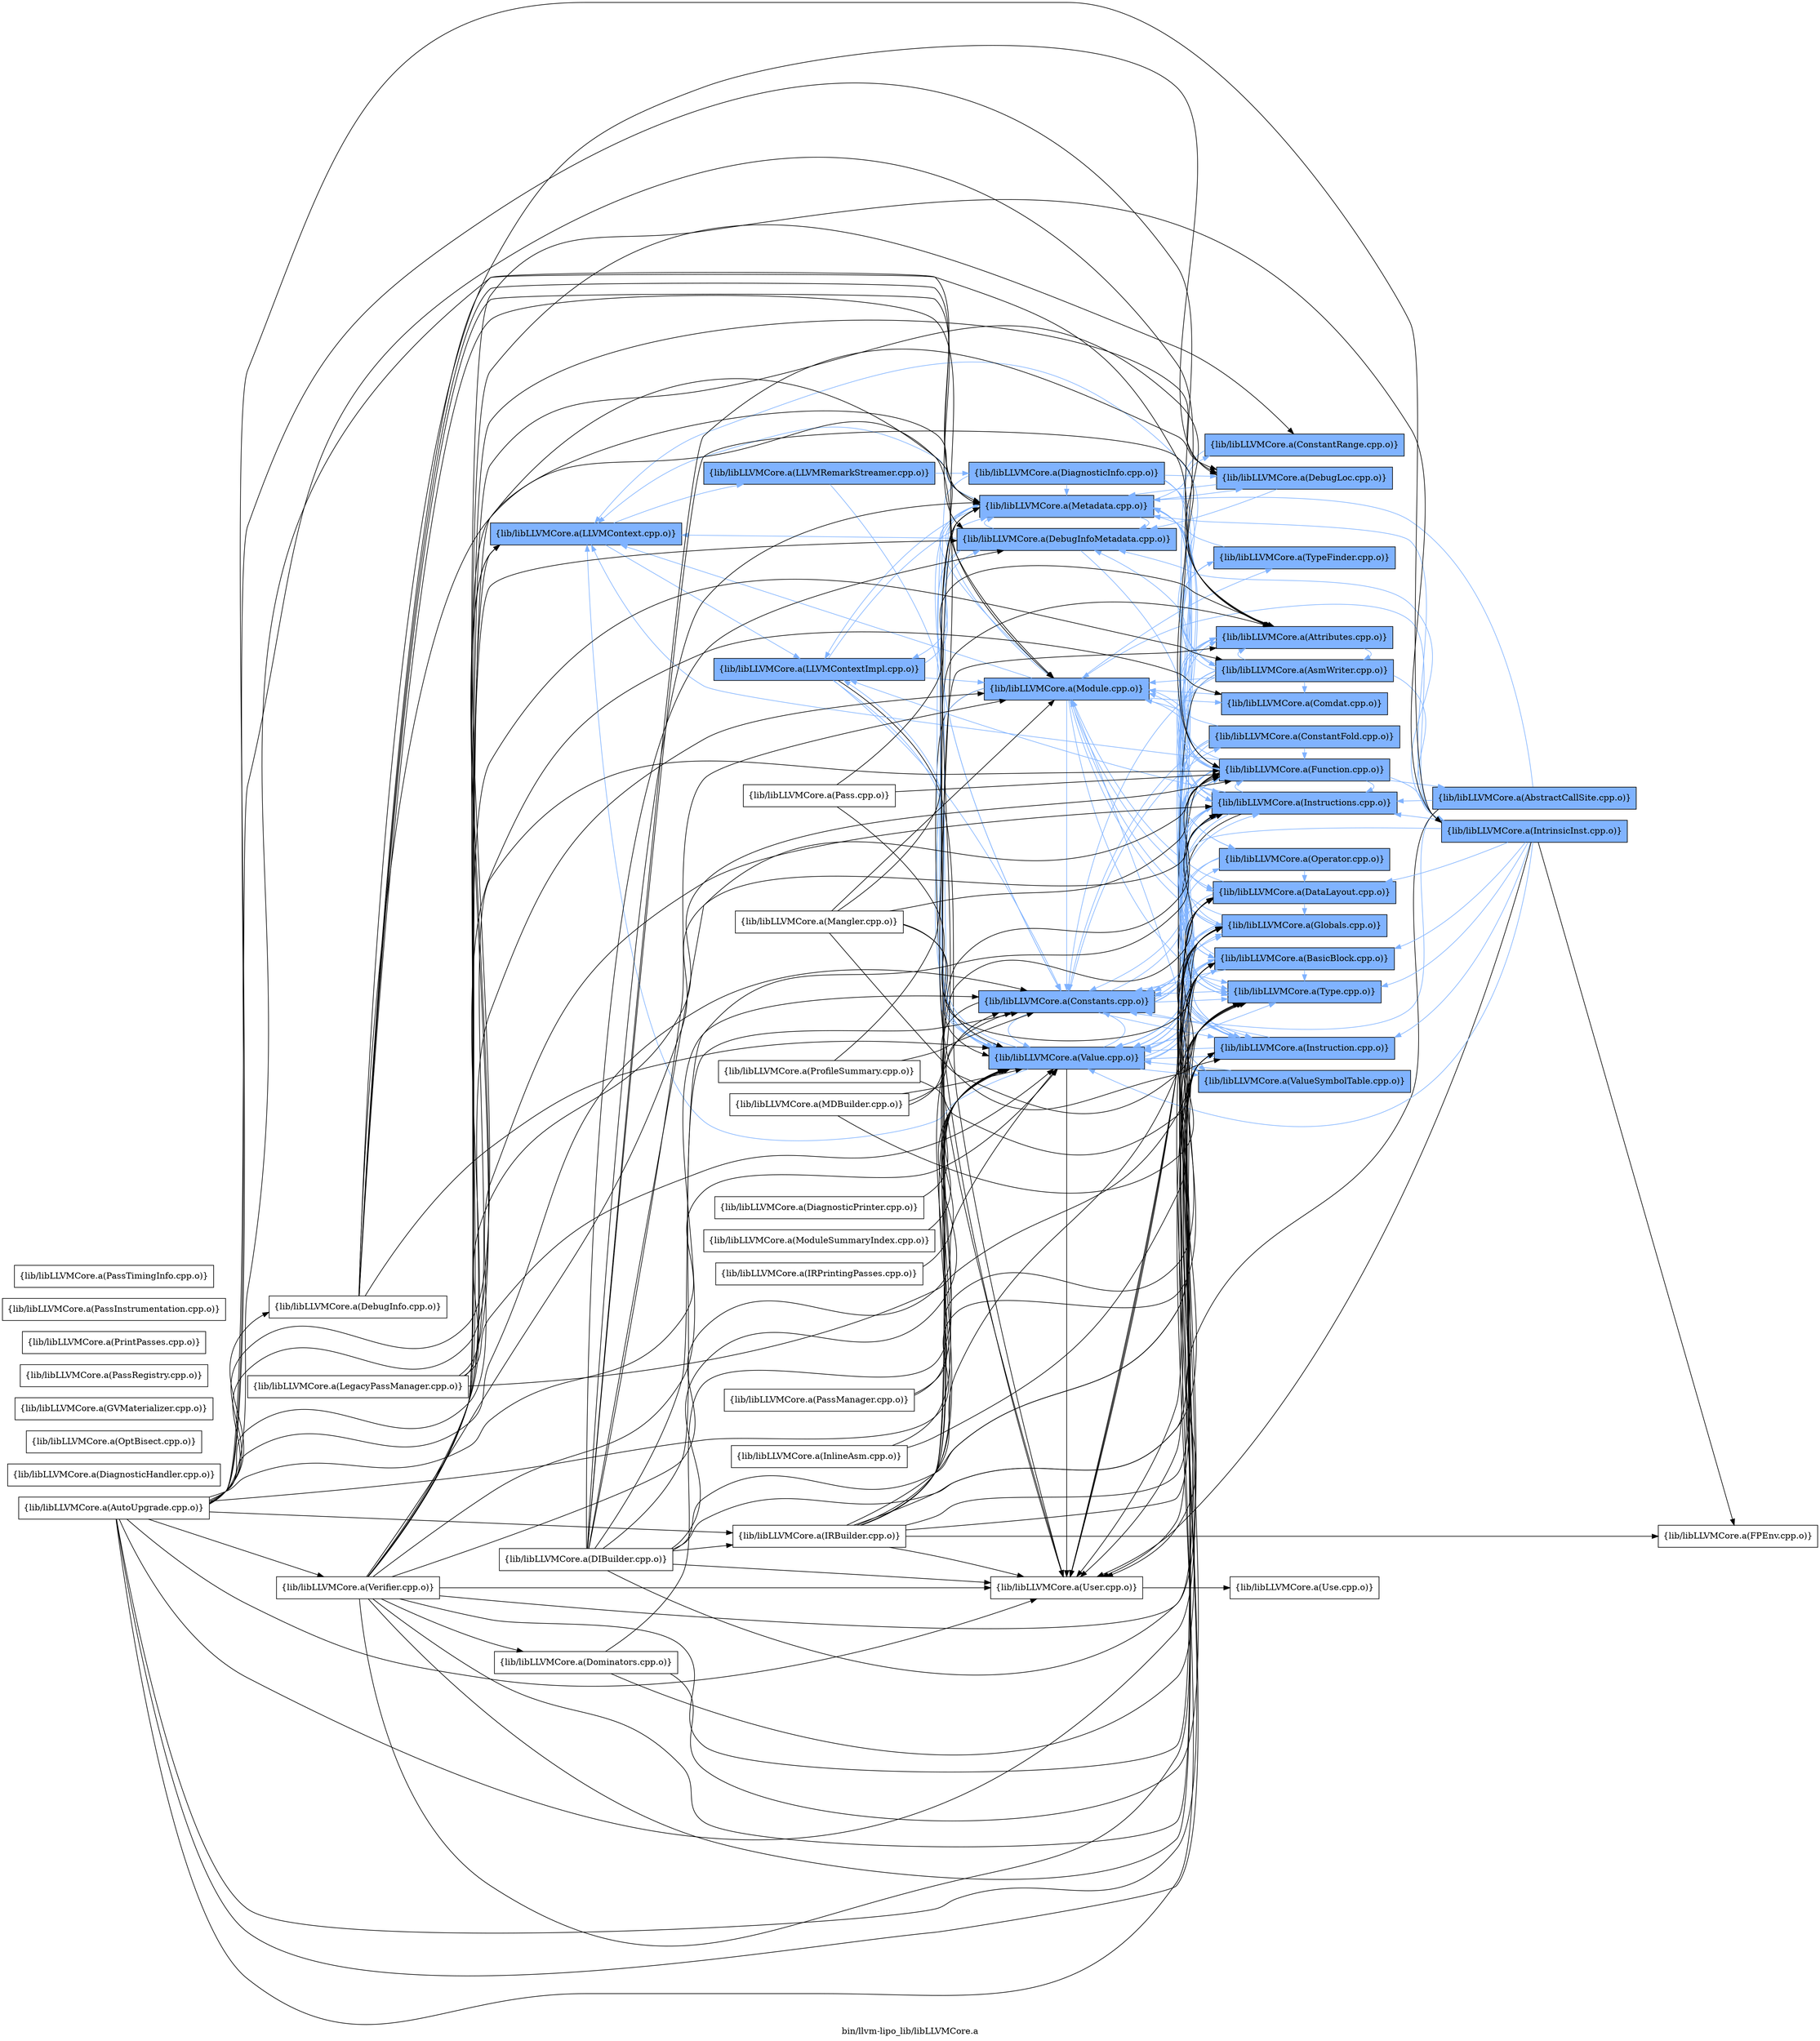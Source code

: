 digraph "bin/llvm-lipo_lib/libLLVMCore.a" {
	label="bin/llvm-lipo_lib/libLLVMCore.a";
	rankdir=LR;
	{ rank=same; Node0x55a2828f46f8;  }
	{ rank=same; Node0x55a2828f5508; Node0x55a2828f62c8;  }
	{ rank=same; Node0x55a2828ef5b8; Node0x55a2828f7808; Node0x55a2828eddf8; Node0x55a2828ee528; Node0x55a2828f01e8; Node0x55a2828efab8; Node0x55a2828eeac8;  }
	{ rank=same; Node0x55a2828f17c8; Node0x55a2828f1098; Node0x55a2828f0418; Node0x55a2828f3258; Node0x55a2828f3528; Node0x55a2828f2b78; Node0x55a2828ef068; Node0x55a2828f7358; Node0x55a2828ef338; Node0x55a2828f2808; Node0x55a2828f0b98; Node0x55a2828ee898; Node0x55a2828f63b8; Node0x55a2828ee078; Node0x55a2828efce8; Node0x55a2828ee168; Node0x55a2828f5dc8;  }
	{ rank=same; Node0x55a2828f37f8; Node0x55a2828f55a8;  }
	{ rank=same; Node0x55a2828f46f8;  }
	{ rank=same; Node0x55a2828f5508; Node0x55a2828f62c8;  }
	{ rank=same; Node0x55a2828ef5b8; Node0x55a2828f7808; Node0x55a2828eddf8; Node0x55a2828ee528; Node0x55a2828f01e8; Node0x55a2828efab8; Node0x55a2828eeac8;  }
	{ rank=same; Node0x55a2828f17c8; Node0x55a2828f1098; Node0x55a2828f0418; Node0x55a2828f3258; Node0x55a2828f3528; Node0x55a2828f2b78; Node0x55a2828ef068; Node0x55a2828f7358; Node0x55a2828ef338; Node0x55a2828f2808; Node0x55a2828f0b98; Node0x55a2828ee898; Node0x55a2828f63b8; Node0x55a2828ee078; Node0x55a2828efce8; Node0x55a2828ee168; Node0x55a2828f5dc8;  }
	{ rank=same; Node0x55a2828f37f8; Node0x55a2828f55a8;  }

	Node0x55a2828f46f8 [shape=record,shape=box,group=1,style=filled,fillcolor="0.600000 0.5 1",label="{lib/libLLVMCore.a(LLVMContext.cpp.o)}"];
	Node0x55a2828f46f8 -> Node0x55a2828f5508[color="0.600000 0.5 1"];
	Node0x55a2828f46f8 -> Node0x55a2828f62c8[color="0.600000 0.5 1"];
	Node0x55a2828ee528 [shape=record,shape=box,group=1,style=filled,fillcolor="0.600000 0.5 1",label="{lib/libLLVMCore.a(Module.cpp.o)}"];
	Node0x55a2828ee528 -> Node0x55a2828f2808[color="0.600000 0.5 1"];
	Node0x55a2828ee528 -> Node0x55a2828f0b98[color="0.600000 0.5 1"];
	Node0x55a2828ee528 -> Node0x55a2828f17c8[color="0.600000 0.5 1"];
	Node0x55a2828ee528 -> Node0x55a2828f1098[color="0.600000 0.5 1"];
	Node0x55a2828ee528 -> Node0x55a2828ef5b8[color="0.600000 0.5 1"];
	Node0x55a2828ee528 -> Node0x55a2828f46f8[color="0.600000 0.5 1"];
	Node0x55a2828ee528 -> Node0x55a2828eddf8[color="0.600000 0.5 1"];
	Node0x55a2828ee528 -> Node0x55a2828ef068[color="0.600000 0.5 1"];
	Node0x55a2828ee528 -> Node0x55a2828ee898[color="0.600000 0.5 1"];
	Node0x55a2828ee528 -> Node0x55a2828f01e8;
	Node0x55a2828ee528 -> Node0x55a2828efab8[color="0.600000 0.5 1"];
	Node0x55a2828ee528 -> Node0x55a2828f63b8[color="0.600000 0.5 1"];
	Node0x55a2828f2808 [shape=record,shape=box,group=1,style=filled,fillcolor="0.600000 0.5 1",label="{lib/libLLVMCore.a(Comdat.cpp.o)}"];
	Node0x55a2828f2808 -> Node0x55a2828ee528[color="0.600000 0.5 1"];
	Node0x55a2828f0b98 [shape=record,shape=box,group=1,style=filled,fillcolor="0.600000 0.5 1",label="{lib/libLLVMCore.a(DataLayout.cpp.o)}"];
	Node0x55a2828f0b98 -> Node0x55a2828f17c8[color="0.600000 0.5 1"];
	Node0x55a2828f0b98 -> Node0x55a2828ee528[color="0.600000 0.5 1"];
	Node0x55a2828f0b98 -> Node0x55a2828ef068[color="0.600000 0.5 1"];
	Node0x55a2828f17c8 [shape=record,shape=box,group=1,style=filled,fillcolor="0.600000 0.5 1",label="{lib/libLLVMCore.a(Globals.cpp.o)}"];
	Node0x55a2828f17c8 -> Node0x55a2828f1098[color="0.600000 0.5 1"];
	Node0x55a2828f17c8 -> Node0x55a2828ef5b8[color="0.600000 0.5 1"];
	Node0x55a2828f17c8 -> Node0x55a2828eddf8[color="0.600000 0.5 1"];
	Node0x55a2828f17c8 -> Node0x55a2828ee528[color="0.600000 0.5 1"];
	Node0x55a2828f17c8 -> Node0x55a2828ef068[color="0.600000 0.5 1"];
	Node0x55a2828f17c8 -> Node0x55a2828f01e8;
	Node0x55a2828f17c8 -> Node0x55a2828efab8[color="0.600000 0.5 1"];
	Node0x55a2828f7ad8 [shape=record,shape=box,group=0,label="{lib/libLLVMCore.a(Mangler.cpp.o)}"];
	Node0x55a2828f7ad8 -> Node0x55a2828f0b98;
	Node0x55a2828f7ad8 -> Node0x55a2828f17c8;
	Node0x55a2828f7ad8 -> Node0x55a2828f1098;
	Node0x55a2828f7ad8 -> Node0x55a2828ee168;
	Node0x55a2828f7ad8 -> Node0x55a2828ee528;
	Node0x55a2828f7ad8 -> Node0x55a2828efab8;
	Node0x55a2828eddf8 [shape=record,shape=box,group=1,style=filled,fillcolor="0.600000 0.5 1",label="{lib/libLLVMCore.a(Metadata.cpp.o)}"];
	Node0x55a2828eddf8 -> Node0x55a2828ef5b8[color="0.600000 0.5 1"];
	Node0x55a2828eddf8 -> Node0x55a2828f7808[color="0.600000 0.5 1"];
	Node0x55a2828eddf8 -> Node0x55a2828f7358[color="0.600000 0.5 1"];
	Node0x55a2828eddf8 -> Node0x55a2828f46f8[color="0.600000 0.5 1"];
	Node0x55a2828eddf8 -> Node0x55a2828ef338[color="0.600000 0.5 1"];
	Node0x55a2828eddf8 -> Node0x55a2828f5508[color="0.600000 0.5 1"];
	Node0x55a2828eddf8 -> Node0x55a2828ee528[color="0.600000 0.5 1"];
	Node0x55a2828eddf8 -> Node0x55a2828ef068[color="0.600000 0.5 1"];
	Node0x55a2828eddf8 -> Node0x55a2828efab8[color="0.600000 0.5 1"];
	Node0x55a2828efab8 [shape=record,shape=box,group=1,style=filled,fillcolor="0.600000 0.5 1",label="{lib/libLLVMCore.a(Value.cpp.o)}"];
	Node0x55a2828efab8 -> Node0x55a2828f0b98[color="0.600000 0.5 1"];
	Node0x55a2828efab8 -> Node0x55a2828f17c8[color="0.600000 0.5 1"];
	Node0x55a2828efab8 -> Node0x55a2828f1098[color="0.600000 0.5 1"];
	Node0x55a2828efab8 -> Node0x55a2828ef5b8[color="0.600000 0.5 1"];
	Node0x55a2828efab8 -> Node0x55a2828efce8[color="0.600000 0.5 1"];
	Node0x55a2828efab8 -> Node0x55a2828ee168[color="0.600000 0.5 1"];
	Node0x55a2828efab8 -> Node0x55a2828f3258[color="0.600000 0.5 1"];
	Node0x55a2828efab8 -> Node0x55a2828f3528[color="0.600000 0.5 1"];
	Node0x55a2828efab8 -> Node0x55a2828f46f8[color="0.600000 0.5 1"];
	Node0x55a2828efab8 -> Node0x55a2828f5508[color="0.600000 0.5 1"];
	Node0x55a2828efab8 -> Node0x55a2828eddf8[color="0.600000 0.5 1"];
	Node0x55a2828efab8 -> Node0x55a2828ef068[color="0.600000 0.5 1"];
	Node0x55a2828efab8 -> Node0x55a2828f01e8;
	Node0x55a2828efab8 -> Node0x55a2828f63b8[color="0.600000 0.5 1"];
	Node0x55a2828ef068 [shape=record,shape=box,group=1,style=filled,fillcolor="0.600000 0.5 1",label="{lib/libLLVMCore.a(Type.cpp.o)}"];
	Node0x55a2828ef068 -> Node0x55a2828ef5b8[color="0.600000 0.5 1"];
	Node0x55a2828f1098 [shape=record,shape=box,group=1,style=filled,fillcolor="0.600000 0.5 1",label="{lib/libLLVMCore.a(Function.cpp.o)}"];
	Node0x55a2828f1098 -> Node0x55a2828f0b98[color="0.600000 0.5 1"];
	Node0x55a2828f1098 -> Node0x55a2828ef5b8[color="0.600000 0.5 1"];
	Node0x55a2828f1098 -> Node0x55a2828efce8[color="0.600000 0.5 1"];
	Node0x55a2828f1098 -> Node0x55a2828ee168[color="0.600000 0.5 1"];
	Node0x55a2828f1098 -> Node0x55a2828f37f8[color="0.600000 0.5 1"];
	Node0x55a2828f1098 -> Node0x55a2828f3528[color="0.600000 0.5 1"];
	Node0x55a2828f1098 -> Node0x55a2828f55a8[color="0.600000 0.5 1"];
	Node0x55a2828f1098 -> Node0x55a2828f46f8[color="0.600000 0.5 1"];
	Node0x55a2828f1098 -> Node0x55a2828eddf8[color="0.600000 0.5 1"];
	Node0x55a2828f1098 -> Node0x55a2828ee528[color="0.600000 0.5 1"];
	Node0x55a2828f1098 -> Node0x55a2828ef068[color="0.600000 0.5 1"];
	Node0x55a2828f1098 -> Node0x55a2828f01e8;
	Node0x55a2828f1098 -> Node0x55a2828efab8[color="0.600000 0.5 1"];
	Node0x55a2828f1098 -> Node0x55a2828f63b8[color="0.600000 0.5 1"];
	Node0x55a2828ef5b8 [shape=record,shape=box,group=1,style=filled,fillcolor="0.600000 0.5 1",label="{lib/libLLVMCore.a(Constants.cpp.o)}"];
	Node0x55a2828ef5b8 -> Node0x55a2828f17c8[color="0.600000 0.5 1"];
	Node0x55a2828ef5b8 -> Node0x55a2828f1098[color="0.600000 0.5 1"];
	Node0x55a2828ef5b8 -> Node0x55a2828f0418[color="0.600000 0.5 1"];
	Node0x55a2828ef5b8 -> Node0x55a2828f3258[color="0.600000 0.5 1"];
	Node0x55a2828ef5b8 -> Node0x55a2828f3528[color="0.600000 0.5 1"];
	Node0x55a2828ef5b8 -> Node0x55a2828f2b78[color="0.600000 0.5 1"];
	Node0x55a2828ef5b8 -> Node0x55a2828ef068[color="0.600000 0.5 1"];
	Node0x55a2828ef5b8 -> Node0x55a2828f01e8;
	Node0x55a2828ef5b8 -> Node0x55a2828efab8[color="0.600000 0.5 1"];
	Node0x55a2828f01e8 [shape=record,shape=box,group=0,label="{lib/libLLVMCore.a(User.cpp.o)}"];
	Node0x55a2828f01e8 -> Node0x55a2828ee078;
	Node0x55a2828efce8 [shape=record,shape=box,group=1,style=filled,fillcolor="0.600000 0.5 1",label="{lib/libLLVMCore.a(BasicBlock.cpp.o)}"];
	Node0x55a2828efce8 -> Node0x55a2828ef5b8[color="0.600000 0.5 1"];
	Node0x55a2828efce8 -> Node0x55a2828f3258[color="0.600000 0.5 1"];
	Node0x55a2828efce8 -> Node0x55a2828eddf8[color="0.600000 0.5 1"];
	Node0x55a2828efce8 -> Node0x55a2828ef068[color="0.600000 0.5 1"];
	Node0x55a2828efce8 -> Node0x55a2828f01e8;
	Node0x55a2828efce8 -> Node0x55a2828efab8[color="0.600000 0.5 1"];
	Node0x55a2828efce8 -> Node0x55a2828f63b8[color="0.600000 0.5 1"];
	Node0x55a2828ee168 [shape=record,shape=box,group=1,style=filled,fillcolor="0.600000 0.5 1",label="{lib/libLLVMCore.a(Attributes.cpp.o)}"];
	Node0x55a2828ee168 -> Node0x55a2828f1098[color="0.600000 0.5 1"];
	Node0x55a2828ee168 -> Node0x55a2828f5dc8[color="0.600000 0.5 1"];
	Node0x55a2828f37f8 [shape=record,shape=box,group=1,style=filled,fillcolor="0.600000 0.5 1",label="{lib/libLLVMCore.a(AbstractCallSite.cpp.o)}"];
	Node0x55a2828f37f8 -> Node0x55a2828ef5b8[color="0.600000 0.5 1"];
	Node0x55a2828f37f8 -> Node0x55a2828f3528[color="0.600000 0.5 1"];
	Node0x55a2828f37f8 -> Node0x55a2828eddf8[color="0.600000 0.5 1"];
	Node0x55a2828f37f8 -> Node0x55a2828f01e8;
	Node0x55a2828f3528 [shape=record,shape=box,group=1,style=filled,fillcolor="0.600000 0.5 1",label="{lib/libLLVMCore.a(Instructions.cpp.o)}"];
	Node0x55a2828f3528 -> Node0x55a2828f0b98[color="0.600000 0.5 1"];
	Node0x55a2828f3528 -> Node0x55a2828f1098[color="0.600000 0.5 1"];
	Node0x55a2828f3528 -> Node0x55a2828ef5b8[color="0.600000 0.5 1"];
	Node0x55a2828f3528 -> Node0x55a2828efce8[color="0.600000 0.5 1"];
	Node0x55a2828f3528 -> Node0x55a2828ee168[color="0.600000 0.5 1"];
	Node0x55a2828f3528 -> Node0x55a2828f3258[color="0.600000 0.5 1"];
	Node0x55a2828f3528 -> Node0x55a2828f5508[color="0.600000 0.5 1"];
	Node0x55a2828f3528 -> Node0x55a2828eddf8[color="0.600000 0.5 1"];
	Node0x55a2828f3528 -> Node0x55a2828ee528[color="0.600000 0.5 1"];
	Node0x55a2828f3528 -> Node0x55a2828ef068[color="0.600000 0.5 1"];
	Node0x55a2828f3528 -> Node0x55a2828f01e8;
	Node0x55a2828f3528 -> Node0x55a2828efab8[color="0.600000 0.5 1"];
	Node0x55a2828f55a8 [shape=record,shape=box,group=1,style=filled,fillcolor="0.600000 0.5 1",label="{lib/libLLVMCore.a(IntrinsicInst.cpp.o)}"];
	Node0x55a2828f55a8 -> Node0x55a2828f0b98[color="0.600000 0.5 1"];
	Node0x55a2828f55a8 -> Node0x55a2828ef5b8[color="0.600000 0.5 1"];
	Node0x55a2828f55a8 -> Node0x55a2828efce8[color="0.600000 0.5 1"];
	Node0x55a2828f55a8 -> Node0x55a2828f7808[color="0.600000 0.5 1"];
	Node0x55a2828f55a8 -> Node0x55a2828f3258[color="0.600000 0.5 1"];
	Node0x55a2828f55a8 -> Node0x55a2828f3528[color="0.600000 0.5 1"];
	Node0x55a2828f55a8 -> Node0x55a2828f4428;
	Node0x55a2828f55a8 -> Node0x55a2828eddf8[color="0.600000 0.5 1"];
	Node0x55a2828f55a8 -> Node0x55a2828ee528[color="0.600000 0.5 1"];
	Node0x55a2828f55a8 -> Node0x55a2828ef068[color="0.600000 0.5 1"];
	Node0x55a2828f55a8 -> Node0x55a2828f01e8;
	Node0x55a2828f55a8 -> Node0x55a2828efab8[color="0.600000 0.5 1"];
	Node0x55a2828f63b8 [shape=record,shape=box,group=1,style=filled,fillcolor="0.600000 0.5 1",label="{lib/libLLVMCore.a(ValueSymbolTable.cpp.o)}"];
	Node0x55a2828f63b8 -> Node0x55a2828efab8[color="0.600000 0.5 1"];
	Node0x55a2828f0418 [shape=record,shape=box,group=1,style=filled,fillcolor="0.600000 0.5 1",label="{lib/libLLVMCore.a(ConstantFold.cpp.o)}"];
	Node0x55a2828f0418 -> Node0x55a2828f17c8[color="0.600000 0.5 1"];
	Node0x55a2828f0418 -> Node0x55a2828f1098[color="0.600000 0.5 1"];
	Node0x55a2828f0418 -> Node0x55a2828ef5b8[color="0.600000 0.5 1"];
	Node0x55a2828f0418 -> Node0x55a2828f3528[color="0.600000 0.5 1"];
	Node0x55a2828f0418 -> Node0x55a2828ee528[color="0.600000 0.5 1"];
	Node0x55a2828f0418 -> Node0x55a2828f2b78[color="0.600000 0.5 1"];
	Node0x55a2828f0418 -> Node0x55a2828ef068[color="0.600000 0.5 1"];
	Node0x55a2828f0418 -> Node0x55a2828efab8[color="0.600000 0.5 1"];
	Node0x55a2828f3258 [shape=record,shape=box,group=1,style=filled,fillcolor="0.600000 0.5 1",label="{lib/libLLVMCore.a(Instruction.cpp.o)}"];
	Node0x55a2828f3258 -> Node0x55a2828ef5b8[color="0.600000 0.5 1"];
	Node0x55a2828f3258 -> Node0x55a2828efce8[color="0.600000 0.5 1"];
	Node0x55a2828f3258 -> Node0x55a2828ee168[color="0.600000 0.5 1"];
	Node0x55a2828f3258 -> Node0x55a2828f3528[color="0.600000 0.5 1"];
	Node0x55a2828f3258 -> Node0x55a2828eddf8[color="0.600000 0.5 1"];
	Node0x55a2828f3258 -> Node0x55a2828f01e8;
	Node0x55a2828f3258 -> Node0x55a2828efab8[color="0.600000 0.5 1"];
	Node0x55a2828f2b78 [shape=record,shape=box,group=1,style=filled,fillcolor="0.600000 0.5 1",label="{lib/libLLVMCore.a(Operator.cpp.o)}"];
	Node0x55a2828f2b78 -> Node0x55a2828f0b98[color="0.600000 0.5 1"];
	Node0x55a2828f2b78 -> Node0x55a2828ef5b8[color="0.600000 0.5 1"];
	Node0x55a2828f2b78 -> Node0x55a2828ef068[color="0.600000 0.5 1"];
	Node0x55a2828f5dc8 [shape=record,shape=box,group=1,style=filled,fillcolor="0.600000 0.5 1",label="{lib/libLLVMCore.a(AsmWriter.cpp.o)}"];
	Node0x55a2828f5dc8 -> Node0x55a2828f2808[color="0.600000 0.5 1"];
	Node0x55a2828f5dc8 -> Node0x55a2828f17c8[color="0.600000 0.5 1"];
	Node0x55a2828f5dc8 -> Node0x55a2828f1098[color="0.600000 0.5 1"];
	Node0x55a2828f5dc8 -> Node0x55a2828ef5b8[color="0.600000 0.5 1"];
	Node0x55a2828f5dc8 -> Node0x55a2828efce8[color="0.600000 0.5 1"];
	Node0x55a2828f5dc8 -> Node0x55a2828ee168[color="0.600000 0.5 1"];
	Node0x55a2828f5dc8 -> Node0x55a2828f7808[color="0.600000 0.5 1"];
	Node0x55a2828f5dc8 -> Node0x55a2828f3258[color="0.600000 0.5 1"];
	Node0x55a2828f5dc8 -> Node0x55a2828f3528[color="0.600000 0.5 1"];
	Node0x55a2828f5dc8 -> Node0x55a2828f55a8[color="0.600000 0.5 1"];
	Node0x55a2828f5dc8 -> Node0x55a2828f46f8[color="0.600000 0.5 1"];
	Node0x55a2828f5dc8 -> Node0x55a2828eddf8[color="0.600000 0.5 1"];
	Node0x55a2828f5dc8 -> Node0x55a2828ee528[color="0.600000 0.5 1"];
	Node0x55a2828f5dc8 -> Node0x55a2828f2b78[color="0.600000 0.5 1"];
	Node0x55a2828f5dc8 -> Node0x55a2828ef068[color="0.600000 0.5 1"];
	Node0x55a2828f5dc8 -> Node0x55a2828ee898[color="0.600000 0.5 1"];
	Node0x55a2828f5dc8 -> Node0x55a2828f01e8;
	Node0x55a2828f5dc8 -> Node0x55a2828efab8[color="0.600000 0.5 1"];
	Node0x55a2828f7808 [shape=record,shape=box,group=1,style=filled,fillcolor="0.600000 0.5 1",label="{lib/libLLVMCore.a(DebugInfoMetadata.cpp.o)}"];
	Node0x55a2828f7808 -> Node0x55a2828ef5b8[color="0.600000 0.5 1"];
	Node0x55a2828f7808 -> Node0x55a2828f46f8[color="0.600000 0.5 1"];
	Node0x55a2828f7808 -> Node0x55a2828f5508[color="0.600000 0.5 1"];
	Node0x55a2828f7808 -> Node0x55a2828eddf8[color="0.600000 0.5 1"];
	Node0x55a2828f7808 -> Node0x55a2828ef068[color="0.600000 0.5 1"];
	Node0x55a2828ee898 [shape=record,shape=box,group=1,style=filled,fillcolor="0.600000 0.5 1",label="{lib/libLLVMCore.a(TypeFinder.cpp.o)}"];
	Node0x55a2828ee898 -> Node0x55a2828f17c8[color="0.600000 0.5 1"];
	Node0x55a2828ee898 -> Node0x55a2828f1098[color="0.600000 0.5 1"];
	Node0x55a2828ee898 -> Node0x55a2828eddf8[color="0.600000 0.5 1"];
	Node0x55a2828f5508 [shape=record,shape=box,group=1,style=filled,fillcolor="0.600000 0.5 1",label="{lib/libLLVMCore.a(LLVMContextImpl.cpp.o)}"];
	Node0x55a2828f5508 -> Node0x55a2828ef5b8[color="0.600000 0.5 1"];
	Node0x55a2828f5508 -> Node0x55a2828f7808[color="0.600000 0.5 1"];
	Node0x55a2828f5508 -> Node0x55a2828eddf8[color="0.600000 0.5 1"];
	Node0x55a2828f5508 -> Node0x55a2828ee528[color="0.600000 0.5 1"];
	Node0x55a2828f5508 -> Node0x55a2828f01e8;
	Node0x55a2828f5508 -> Node0x55a2828efab8[color="0.600000 0.5 1"];
	Node0x55a2828f7358 [shape=record,shape=box,group=1,style=filled,fillcolor="0.600000 0.5 1",label="{lib/libLLVMCore.a(ConstantRange.cpp.o)}"];
	Node0x55a2828f7358 -> Node0x55a2828f3528[color="0.600000 0.5 1"];
	Node0x55a2828f4428 [shape=record,shape=box,group=0,label="{lib/libLLVMCore.a(FPEnv.cpp.o)}"];
	Node0x55a2828f62c8 [shape=record,shape=box,group=1,style=filled,fillcolor="0.600000 0.5 1",label="{lib/libLLVMCore.a(LLVMRemarkStreamer.cpp.o)}"];
	Node0x55a2828f62c8 -> Node0x55a2828eeac8[color="0.600000 0.5 1"];
	Node0x55a2828f62c8 -> Node0x55a2828efab8[color="0.600000 0.5 1"];
	Node0x55a2828ede48 [shape=record,shape=box,group=0,label="{lib/libLLVMCore.a(DiagnosticPrinter.cpp.o)}"];
	Node0x55a2828ede48 -> Node0x55a2828efab8;
	Node0x55a2828eeac8 [shape=record,shape=box,group=1,style=filled,fillcolor="0.600000 0.5 1",label="{lib/libLLVMCore.a(DiagnosticInfo.cpp.o)}"];
	Node0x55a2828eeac8 -> Node0x55a2828f1098[color="0.600000 0.5 1"];
	Node0x55a2828eeac8 -> Node0x55a2828f5dc8[color="0.600000 0.5 1"];
	Node0x55a2828eeac8 -> Node0x55a2828f3258[color="0.600000 0.5 1"];
	Node0x55a2828eeac8 -> Node0x55a2828ef338[color="0.600000 0.5 1"];
	Node0x55a2828eeac8 -> Node0x55a2828eddf8[color="0.600000 0.5 1"];
	Node0x55a2828eeac8 -> Node0x55a2828efab8[color="0.600000 0.5 1"];
	Node0x55a2828ef338 [shape=record,shape=box,group=1,style=filled,fillcolor="0.600000 0.5 1",label="{lib/libLLVMCore.a(DebugLoc.cpp.o)}"];
	Node0x55a2828ef338 -> Node0x55a2828f7808[color="0.600000 0.5 1"];
	Node0x55a2828ef338 -> Node0x55a2828eddf8[color="0.600000 0.5 1"];
	Node0x55a2828ef388 [shape=record,shape=box,group=0,label="{lib/libLLVMCore.a(DebugInfo.cpp.o)}"];
	Node0x55a2828ef388 -> Node0x55a2828f1098;
	Node0x55a2828ef388 -> Node0x55a2828f7808;
	Node0x55a2828ef388 -> Node0x55a2828f3258;
	Node0x55a2828ef388 -> Node0x55a2828ef338;
	Node0x55a2828ef388 -> Node0x55a2828eddf8;
	Node0x55a2828ef388 -> Node0x55a2828ee528;
	Node0x55a2828ef388 -> Node0x55a2828efab8;
	Node0x55a2828f0058 [shape=record,shape=box,group=0,label="{lib/libLLVMCore.a(DIBuilder.cpp.o)}"];
	Node0x55a2828f0058 -> Node0x55a2828f1098;
	Node0x55a2828f0058 -> Node0x55a2828ef5b8;
	Node0x55a2828f0058 -> Node0x55a2828efce8;
	Node0x55a2828f0058 -> Node0x55a2828ee168;
	Node0x55a2828f0058 -> Node0x55a2828f7808;
	Node0x55a2828f0058 -> Node0x55a2828f3258;
	Node0x55a2828f0058 -> Node0x55a2828f3528;
	Node0x55a2828f0058 -> Node0x55a2828ef338;
	Node0x55a2828f0058 -> Node0x55a2828f0328;
	Node0x55a2828f0058 -> Node0x55a2828eddf8;
	Node0x55a2828f0058 -> Node0x55a2828ee528;
	Node0x55a2828f0058 -> Node0x55a2828ef068;
	Node0x55a2828f0058 -> Node0x55a2828f01e8;
	Node0x55a2828f0058 -> Node0x55a2828efab8;
	Node0x55a2828f0328 [shape=record,shape=box,group=0,label="{lib/libLLVMCore.a(IRBuilder.cpp.o)}"];
	Node0x55a2828f0328 -> Node0x55a2828f0b98;
	Node0x55a2828f0328 -> Node0x55a2828f17c8;
	Node0x55a2828f0328 -> Node0x55a2828f1098;
	Node0x55a2828f0328 -> Node0x55a2828ef5b8;
	Node0x55a2828f0328 -> Node0x55a2828efce8;
	Node0x55a2828f0328 -> Node0x55a2828ee168;
	Node0x55a2828f0328 -> Node0x55a2828f3258;
	Node0x55a2828f0328 -> Node0x55a2828f3528;
	Node0x55a2828f0328 -> Node0x55a2828f4428;
	Node0x55a2828f0328 -> Node0x55a2828eddf8;
	Node0x55a2828f0328 -> Node0x55a2828ef068;
	Node0x55a2828f0328 -> Node0x55a2828f01e8;
	Node0x55a2828f0328 -> Node0x55a2828efab8;
	Node0x55a2828f5b48 [shape=record,shape=box,group=0,label="{lib/libLLVMCore.a(DiagnosticHandler.cpp.o)}"];
	Node0x55a2828f72b8 [shape=record,shape=box,group=0,label="{lib/libLLVMCore.a(MDBuilder.cpp.o)}"];
	Node0x55a2828f72b8 -> Node0x55a2828ef5b8;
	Node0x55a2828f72b8 -> Node0x55a2828eddf8;
	Node0x55a2828f72b8 -> Node0x55a2828ef068;
	Node0x55a2828f72b8 -> Node0x55a2828efab8;
	Node0x55a2828ef478 [shape=record,shape=box,group=0,label="{lib/libLLVMCore.a(ModuleSummaryIndex.cpp.o)}"];
	Node0x55a2828ef478 -> Node0x55a2828efab8;
	Node0x55a2828f24e8 [shape=record,shape=box,group=0,label="{lib/libLLVMCore.a(OptBisect.cpp.o)}"];
	Node0x55a2828f1d68 [shape=record,shape=box,group=0,label="{lib/libLLVMCore.a(ProfileSummary.cpp.o)}"];
	Node0x55a2828f1d68 -> Node0x55a2828ef5b8;
	Node0x55a2828f1d68 -> Node0x55a2828eddf8;
	Node0x55a2828f1d68 -> Node0x55a2828ef068;
	Node0x55a2828ee078 [shape=record,shape=box,group=0,label="{lib/libLLVMCore.a(Use.cpp.o)}"];
	Node0x55a2828edee8 [shape=record,shape=box,group=0,label="{lib/libLLVMCore.a(AutoUpgrade.cpp.o)}"];
	Node0x55a2828edee8 -> Node0x55a2828f0b98;
	Node0x55a2828edee8 -> Node0x55a2828f17c8;
	Node0x55a2828edee8 -> Node0x55a2828f1098;
	Node0x55a2828edee8 -> Node0x55a2828ef5b8;
	Node0x55a2828edee8 -> Node0x55a2828efce8;
	Node0x55a2828edee8 -> Node0x55a2828ee168;
	Node0x55a2828edee8 -> Node0x55a2828f3258;
	Node0x55a2828edee8 -> Node0x55a2828f3528;
	Node0x55a2828edee8 -> Node0x55a2828f55a8;
	Node0x55a2828edee8 -> Node0x55a2828f46f8;
	Node0x55a2828edee8 -> Node0x55a2828ef388;
	Node0x55a2828edee8 -> Node0x55a2828f0328;
	Node0x55a2828edee8 -> Node0x55a2828eddf8;
	Node0x55a2828edee8 -> Node0x55a2828ee528;
	Node0x55a2828edee8 -> Node0x55a2828ef068;
	Node0x55a2828edee8 -> Node0x55a2828f01e8;
	Node0x55a2828edee8 -> Node0x55a2828efab8;
	Node0x55a2828edee8 -> Node0x55a2828f2858;
	Node0x55a2828f2858 [shape=record,shape=box,group=0,label="{lib/libLLVMCore.a(Verifier.cpp.o)}"];
	Node0x55a2828f2858 -> Node0x55a2828f2808;
	Node0x55a2828f2858 -> Node0x55a2828f0b98;
	Node0x55a2828f2858 -> Node0x55a2828f17c8;
	Node0x55a2828f2858 -> Node0x55a2828f1098;
	Node0x55a2828f2858 -> Node0x55a2828ef5b8;
	Node0x55a2828f2858 -> Node0x55a2828efce8;
	Node0x55a2828f2858 -> Node0x55a2828ee168;
	Node0x55a2828f2858 -> Node0x55a2828f5dc8;
	Node0x55a2828f2858 -> Node0x55a2828f7808;
	Node0x55a2828f2858 -> Node0x55a2828f7358;
	Node0x55a2828f2858 -> Node0x55a2828f3258;
	Node0x55a2828f2858 -> Node0x55a2828f3528;
	Node0x55a2828f2858 -> Node0x55a2828f55a8;
	Node0x55a2828f2858 -> Node0x55a2828f46f8;
	Node0x55a2828f2858 -> Node0x55a2828ef338;
	Node0x55a2828f2858 -> Node0x55a2828eddf8;
	Node0x55a2828f2858 -> Node0x55a2828ee528;
	Node0x55a2828f2858 -> Node0x55a2828ef068;
	Node0x55a2828f2858 -> Node0x55a2828f01e8;
	Node0x55a2828f2858 -> Node0x55a2828efab8;
	Node0x55a2828f2858 -> Node0x55a2828eede8;
	Node0x55a2828f1b38 [shape=record,shape=box,group=0,label="{lib/libLLVMCore.a(GVMaterializer.cpp.o)}"];
	Node0x55a2828f08c8 [shape=record,shape=box,group=0,label="{lib/libLLVMCore.a(InlineAsm.cpp.o)}"];
	Node0x55a2828f08c8 -> Node0x55a2828ef068;
	Node0x55a2828f08c8 -> Node0x55a2828efab8;
	Node0x55a2828eede8 [shape=record,shape=box,group=0,label="{lib/libLLVMCore.a(Dominators.cpp.o)}"];
	Node0x55a2828eede8 -> Node0x55a2828efce8;
	Node0x55a2828eede8 -> Node0x55a2828f3258;
	Node0x55a2828eede8 -> Node0x55a2828efab8;
	Node0x55a2828f2a88 [shape=record,shape=box,group=0,label="{lib/libLLVMCore.a(PassRegistry.cpp.o)}"];
	Node0x55a2828f2308 [shape=record,shape=box,group=0,label="{lib/libLLVMCore.a(Pass.cpp.o)}"];
	Node0x55a2828f2308 -> Node0x55a2828f1098;
	Node0x55a2828f2308 -> Node0x55a2828ee168;
	Node0x55a2828f2308 -> Node0x55a2828efab8;
	Node0x55a2828f78a8 [shape=record,shape=box,group=0,label="{lib/libLLVMCore.a(IRPrintingPasses.cpp.o)}"];
	Node0x55a2828f78a8 -> Node0x55a2828efab8;
	Node0x55a2828f5828 [shape=record,shape=box,group=0,label="{lib/libLLVMCore.a(PrintPasses.cpp.o)}"];
	Node0x55a2828f5c38 [shape=record,shape=box,group=0,label="{lib/libLLVMCore.a(PassManager.cpp.o)}"];
	Node0x55a2828f5c38 -> Node0x55a2828f17c8;
	Node0x55a2828f5c38 -> Node0x55a2828efab8;
	Node0x55a2828f6318 [shape=record,shape=box,group=0,label="{lib/libLLVMCore.a(PassInstrumentation.cpp.o)}"];
	Node0x55a2828f0468 [shape=record,shape=box,group=0,label="{lib/libLLVMCore.a(LegacyPassManager.cpp.o)}"];
	Node0x55a2828f0468 -> Node0x55a2828f17c8;
	Node0x55a2828f0468 -> Node0x55a2828f1098;
	Node0x55a2828f0468 -> Node0x55a2828f46f8;
	Node0x55a2828f0468 -> Node0x55a2828efab8;
	Node0x55a2828eeb18 [shape=record,shape=box,group=0,label="{lib/libLLVMCore.a(PassTimingInfo.cpp.o)}"];
}
